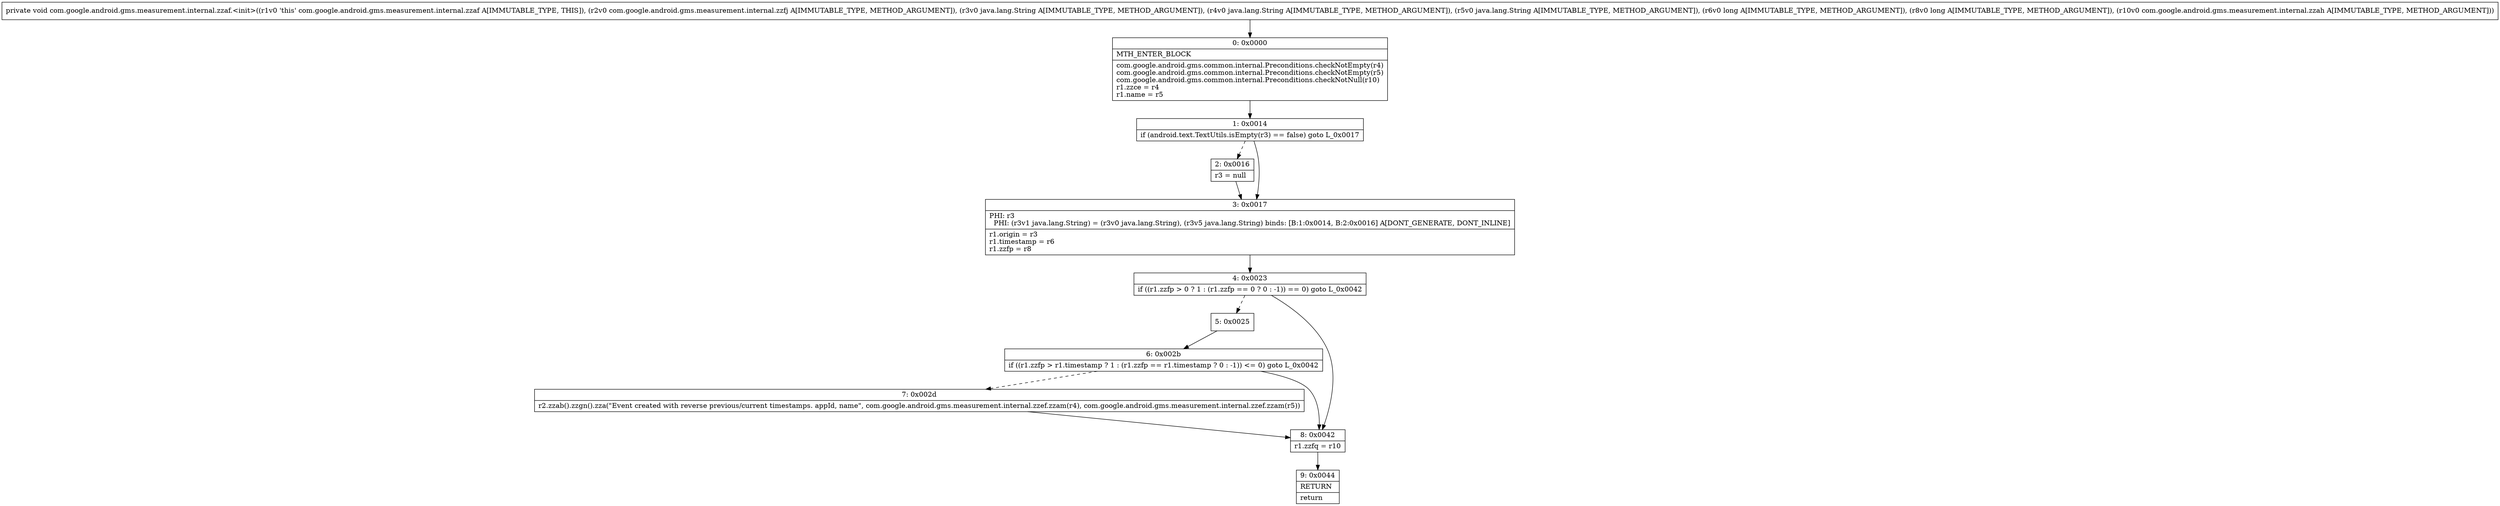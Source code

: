 digraph "CFG forcom.google.android.gms.measurement.internal.zzaf.\<init\>(Lcom\/google\/android\/gms\/measurement\/internal\/zzfj;Ljava\/lang\/String;Ljava\/lang\/String;Ljava\/lang\/String;JJLcom\/google\/android\/gms\/measurement\/internal\/zzah;)V" {
Node_0 [shape=record,label="{0\:\ 0x0000|MTH_ENTER_BLOCK\l|com.google.android.gms.common.internal.Preconditions.checkNotEmpty(r4)\lcom.google.android.gms.common.internal.Preconditions.checkNotEmpty(r5)\lcom.google.android.gms.common.internal.Preconditions.checkNotNull(r10)\lr1.zzce = r4\lr1.name = r5\l}"];
Node_1 [shape=record,label="{1\:\ 0x0014|if (android.text.TextUtils.isEmpty(r3) == false) goto L_0x0017\l}"];
Node_2 [shape=record,label="{2\:\ 0x0016|r3 = null\l}"];
Node_3 [shape=record,label="{3\:\ 0x0017|PHI: r3 \l  PHI: (r3v1 java.lang.String) = (r3v0 java.lang.String), (r3v5 java.lang.String) binds: [B:1:0x0014, B:2:0x0016] A[DONT_GENERATE, DONT_INLINE]\l|r1.origin = r3\lr1.timestamp = r6\lr1.zzfp = r8\l}"];
Node_4 [shape=record,label="{4\:\ 0x0023|if ((r1.zzfp \> 0 ? 1 : (r1.zzfp == 0 ? 0 : \-1)) == 0) goto L_0x0042\l}"];
Node_5 [shape=record,label="{5\:\ 0x0025}"];
Node_6 [shape=record,label="{6\:\ 0x002b|if ((r1.zzfp \> r1.timestamp ? 1 : (r1.zzfp == r1.timestamp ? 0 : \-1)) \<= 0) goto L_0x0042\l}"];
Node_7 [shape=record,label="{7\:\ 0x002d|r2.zzab().zzgn().zza(\"Event created with reverse previous\/current timestamps. appId, name\", com.google.android.gms.measurement.internal.zzef.zzam(r4), com.google.android.gms.measurement.internal.zzef.zzam(r5))\l}"];
Node_8 [shape=record,label="{8\:\ 0x0042|r1.zzfq = r10\l}"];
Node_9 [shape=record,label="{9\:\ 0x0044|RETURN\l|return\l}"];
MethodNode[shape=record,label="{private void com.google.android.gms.measurement.internal.zzaf.\<init\>((r1v0 'this' com.google.android.gms.measurement.internal.zzaf A[IMMUTABLE_TYPE, THIS]), (r2v0 com.google.android.gms.measurement.internal.zzfj A[IMMUTABLE_TYPE, METHOD_ARGUMENT]), (r3v0 java.lang.String A[IMMUTABLE_TYPE, METHOD_ARGUMENT]), (r4v0 java.lang.String A[IMMUTABLE_TYPE, METHOD_ARGUMENT]), (r5v0 java.lang.String A[IMMUTABLE_TYPE, METHOD_ARGUMENT]), (r6v0 long A[IMMUTABLE_TYPE, METHOD_ARGUMENT]), (r8v0 long A[IMMUTABLE_TYPE, METHOD_ARGUMENT]), (r10v0 com.google.android.gms.measurement.internal.zzah A[IMMUTABLE_TYPE, METHOD_ARGUMENT])) }"];
MethodNode -> Node_0;
Node_0 -> Node_1;
Node_1 -> Node_2[style=dashed];
Node_1 -> Node_3;
Node_2 -> Node_3;
Node_3 -> Node_4;
Node_4 -> Node_5[style=dashed];
Node_4 -> Node_8;
Node_5 -> Node_6;
Node_6 -> Node_7[style=dashed];
Node_6 -> Node_8;
Node_7 -> Node_8;
Node_8 -> Node_9;
}

